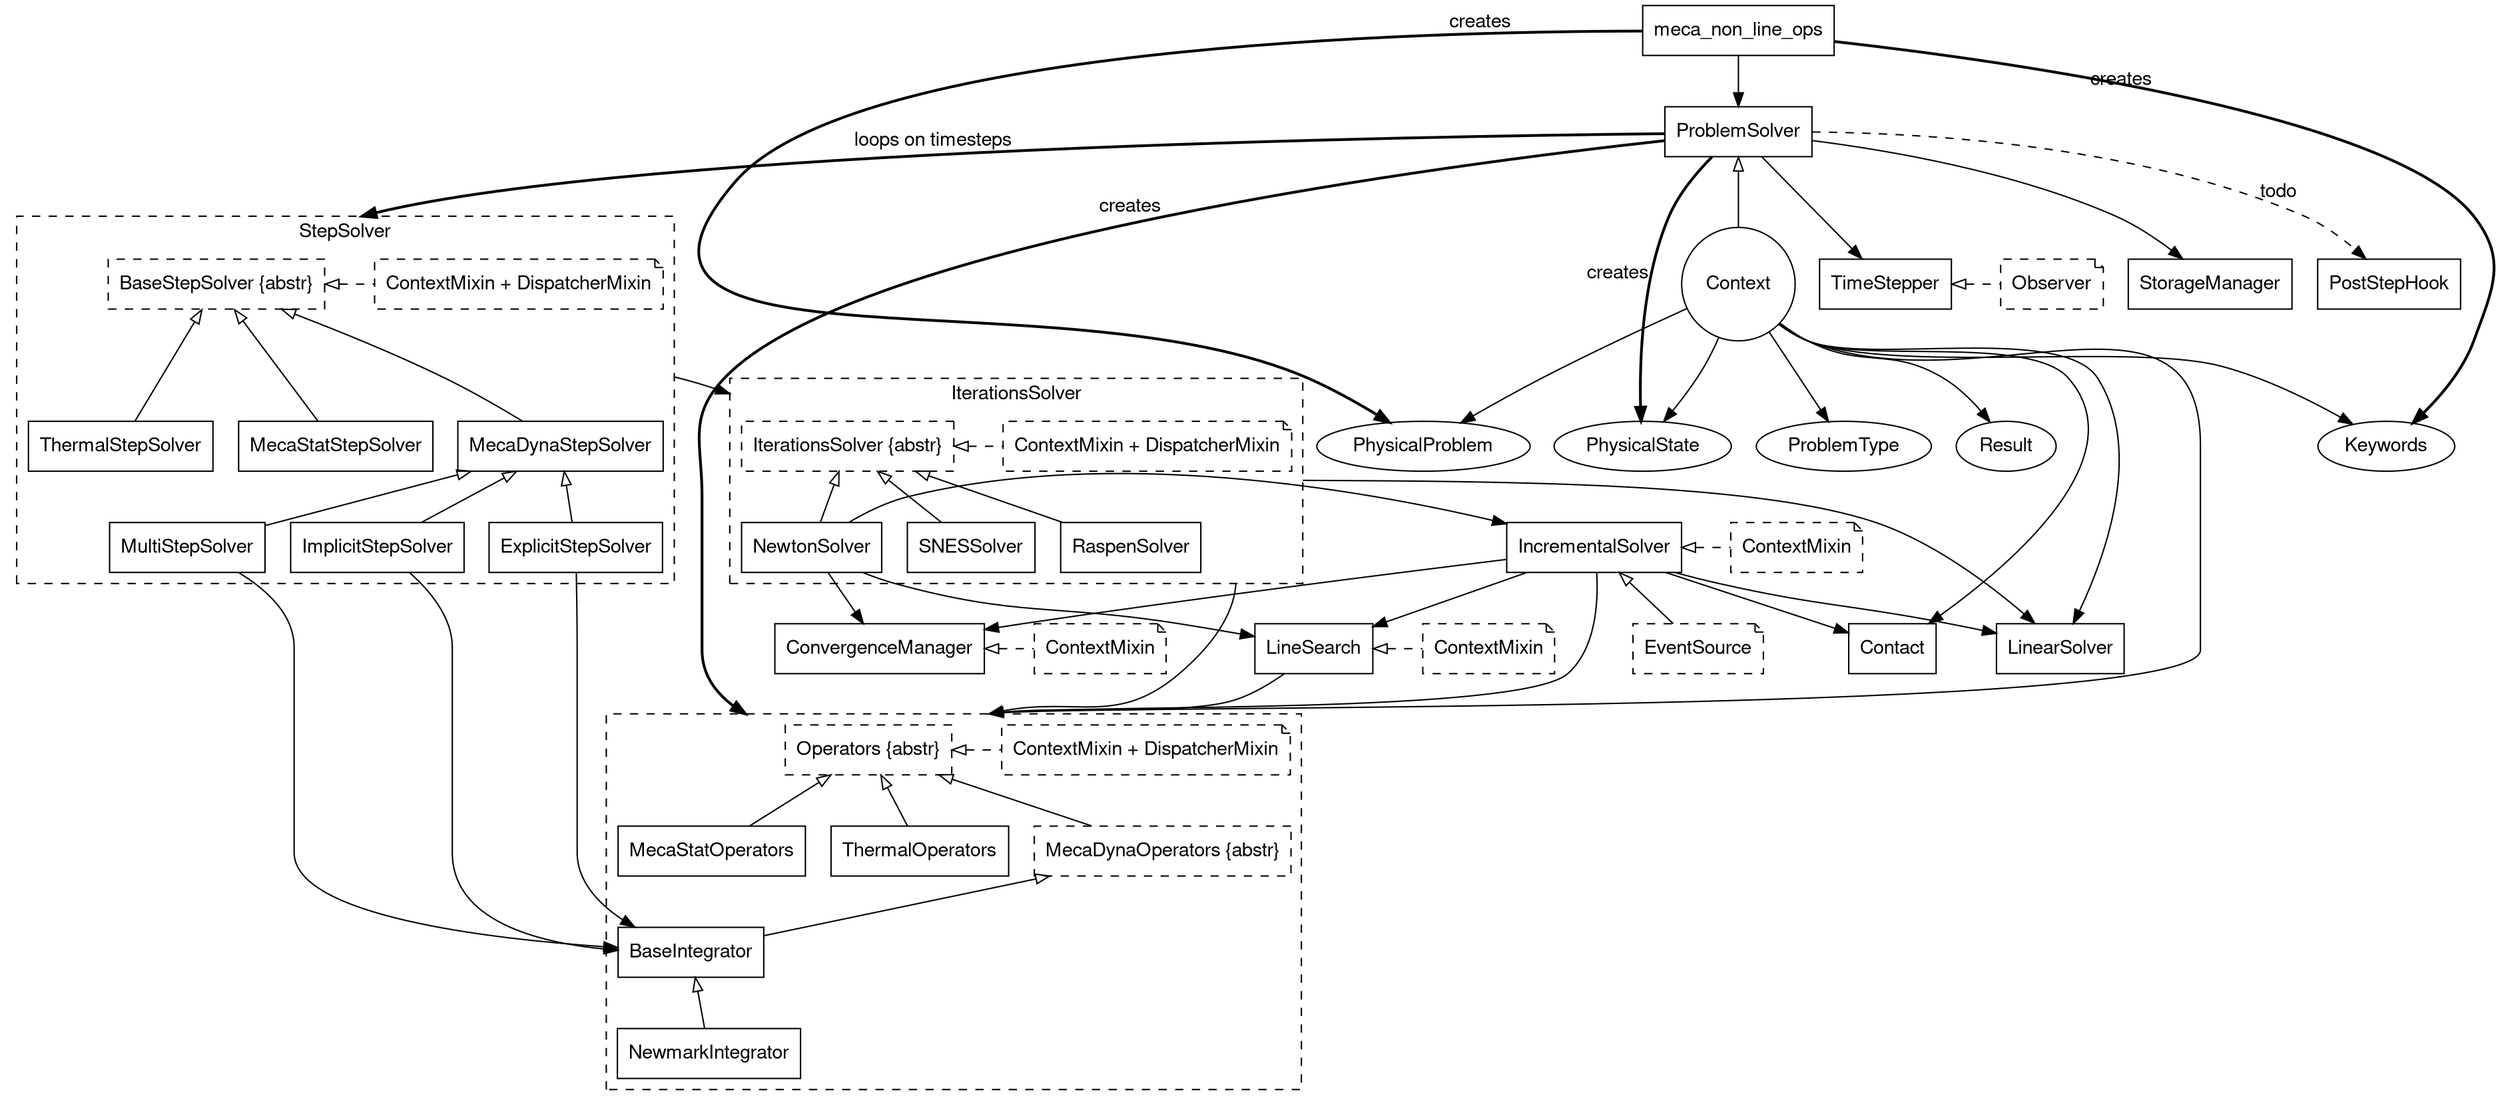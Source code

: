 digraph MNL {
    compound = "true";
    // global+several pointers: circle
    // mixin: note, dashed
    // abstract: ' {abstr}', dashed
    labelloc = "t";
    fontname = "Helvetica,Arial,sans-serif";
    node [fontname = "Helvetica,Arial,sans-serif"; shape = "box";];
    edge [fontname = "Helvetica,Arial,sans-serif";];
    
    subgraph bases {
        keywords [label = "Keywords";shape = "ellipse";];
        problem [label = "PhysicalProblem";shape = "ellipse";];
        type [label = "ProblemType";shape = "ellipse";];
        state [label = "PhysicalState";shape = "ellipse";];
        result [label = "Result";shape = "ellipse";];
        contact [label = "Contact";];
        linsolv [label = "LinearSolver";];
        context [label = "Context";shape = "circle";];
        
        context -> problem;
        context -> type;
        context -> keywords;
        context -> state;
        context -> result;
        context -> operators [lhead = cluster_operators;];
        context -> contact;
        context -> linsolv;
    }
    
    mnl [label = "meca_non_line_ops";];
    pbsolv [label = "ProblemSolver";];
    timestepper [label = "TimeStepper";];
    storage [label = "StorageManager";];
    hook [label = "PostStepHook";];
    
    observ [label = "Observer";style = "dashed";shape = "note";];
    event [label = "EventSource";style = "dashed";shape = "note";];
    
    subgraph cluster_operators {
        subgraph {
            rank = "same";
            operators [label = "Operators {abstr}";style = "dashed";];
            mixin_oper [label = "ContextMixin + DispatcherMixin";style = "dashed";shape = "note";];
            operators -> mixin_oper [dir = "back"; style = "dashed"; arrowtail = "empty";];
        }
        style = "dashed";
        subgraph {
            rank = "same";
            statopers [label = "MecaStatOperators";];
            theropers [label = "ThermalOperators";];
            dynopers [label = "MecaDynaOperators {abstr}";style = "dashed";];
        }
        integr [label = BaseIntegrator;];
        newmark [label = NewmarkIntegrator;];
        
        // subclasses
        operators -> statopers [dir = "back"; arrowtail = "empty";];
        operators -> dynopers [dir = "back"; arrowtail = "empty";];
        operators -> theropers [dir = "back"; arrowtail = "empty";];
        
        dynopers -> integr [dir = "back"; arrowtail = "empty";];
        integr -> newmark [dir = "back"; arrowtail = "empty";];
    }
    
    subgraph cluster_stepsolv {
        label = "StepSolver";
        style = "dashed";
        subgraph {
            rank = "same";
            mecastat [label = "MecaStatStepSolver";];
            mecadyn [label = "MecaDynaStepSolver";];
            ther [label = "ThermalStepSolver";];
        }
        subgraph {
            rank = "same";
            stepsolv [label = "BaseStepSolver {abstr}";style = "dashed";];
            mixin_step [label = "ContextMixin + DispatcherMixin";style = "dashed";shape = "note";];
            stepsolv -> mixin_step [dir = "back"; style = "dashed"; arrowtail = "empty";];
        }
        // subclasses
        stepsolv -> mecastat [dir = "back"; arrowtail = "empty";];
        stepsolv -> mecadyn [dir = "back"; arrowtail = "empty";];
        stepsolv -> ther [dir = "back"; arrowtail = "empty";];
        
        implicit [label = "ImplicitStepSolver";];
        explicit [label = "ExplicitStepSolver";];
        multi [label = "MultiStepSolver";];
        
        // subclasses
        mecadyn -> implicit [dir = "back"; arrowtail = "empty";];
        mecadyn -> explicit [dir = "back"; arrowtail = "empty";];
        mecadyn -> multi [dir = "back"; arrowtail = "empty";];
        
        implicit -> integr;
        explicit -> integr;
        multi -> integr;
    }
    
    subgraph cluster_iter_solv {
        label = IterationsSolver;
        style = "dashed";
        subgraph {
            rank = "same";
            iter_solver [label = "IterationsSolver {abstr}";style = "dashed";];
            mixin_iter [label = "ContextMixin + DispatcherMixin";style = "dashed";shape = "note";];
            iter_solver -> mixin_iter [dir = "back"; style = "dashed"; arrowtail = "empty";];
        }
        // [style = invis]
        newton [label = "NewtonSolver";];
        snes [label = "SNESSolver";];
        raspen [label = "RaspenSolver";];
        
        iter_solver -> newton [dir = "back"; arrowtail = "empty";];
        iter_solver -> snes [dir = "back"; arrowtail = "empty";];
        iter_solver -> raspen [dir = "back"; arrowtail = "empty";];
    }
    
    mnl -> pbsolv;
    mnl -> keywords [xlabel = "creates"; style = "bold";];
    mnl -> problem [xlabel = "creates"; style = "bold";];
    
    pbsolv -> context [dir = "back"; arrowtail = "empty";];
    pbsolv -> state [xlabel = "creates"; style = "bold";];
    pbsolv -> operators [xlabel = "creates"; style = "bold"; lhead = cluster_operators;];
    pbsolv -> timestepper;
    pbsolv -> storage;
    pbsolv -> stepsolv [xlabel = "loops on timesteps"; lhead = cluster_stepsolv; style = "bold";];
    pbsolv -> hook [label = "todo"; style = "dashed";];
    
    stepsolv -> iter_solver [ltail = cluster_stepsolv; lhead = cluster_iter_solv;];
    
    iter_solver -> linsolv [ltail = cluster_iter_solv;];
    iter_solver -> operators [ltail = cluster_iter_solv; lhead = cluster_operators;];
    
    newton -> incr_solv;
    newton -> linesearch;
    newton -> conv_manager;
    
    subgraph {
        rank = "same";
        incr_solv [label = "IncrementalSolver";];
        mixin_incr [label = "ContextMixin";style = "dashed";shape = "note";];
        incr_solv -> mixin_incr [dir = "back"; style = "dashed"; arrowtail = "empty";];
    }
    incr_solv -> linesearch;
    incr_solv -> contact;
    incr_solv -> operators [lhead = cluster_operators;];
    incr_solv -> linsolv;
    incr_solv -> conv_manager;
    incr_solv -> event [dir = "back"; arrowtail = "empty";];
    
    subgraph {
        rank = "same";
        linesearch [label = "LineSearch";];
        mixin_line [label = "ContextMixin";style = "dashed";shape = "note";];
        linesearch -> mixin_line [dir = "back"; style = "dashed"; arrowtail = "empty";];
    }
    linesearch -> operators [lhead = cluster_operators;];
    
    subgraph {
        rank = "same";
        conv_manager [label = "ConvergenceManager";];
        mixin_conv [label = "ContextMixin";style = "dashed";shape = "note";];
        conv_manager -> mixin_conv [dir = "back"; style = "dashed"; arrowtail = "empty";];
    }
    
    subgraph {
        rank = "same";
        timestepper -> observ [dir = "back"; style = "dashed"; arrowtail = "empty";];
    }
    // placement
    // timestepper -> stepsolv [style = "invis";];
}
